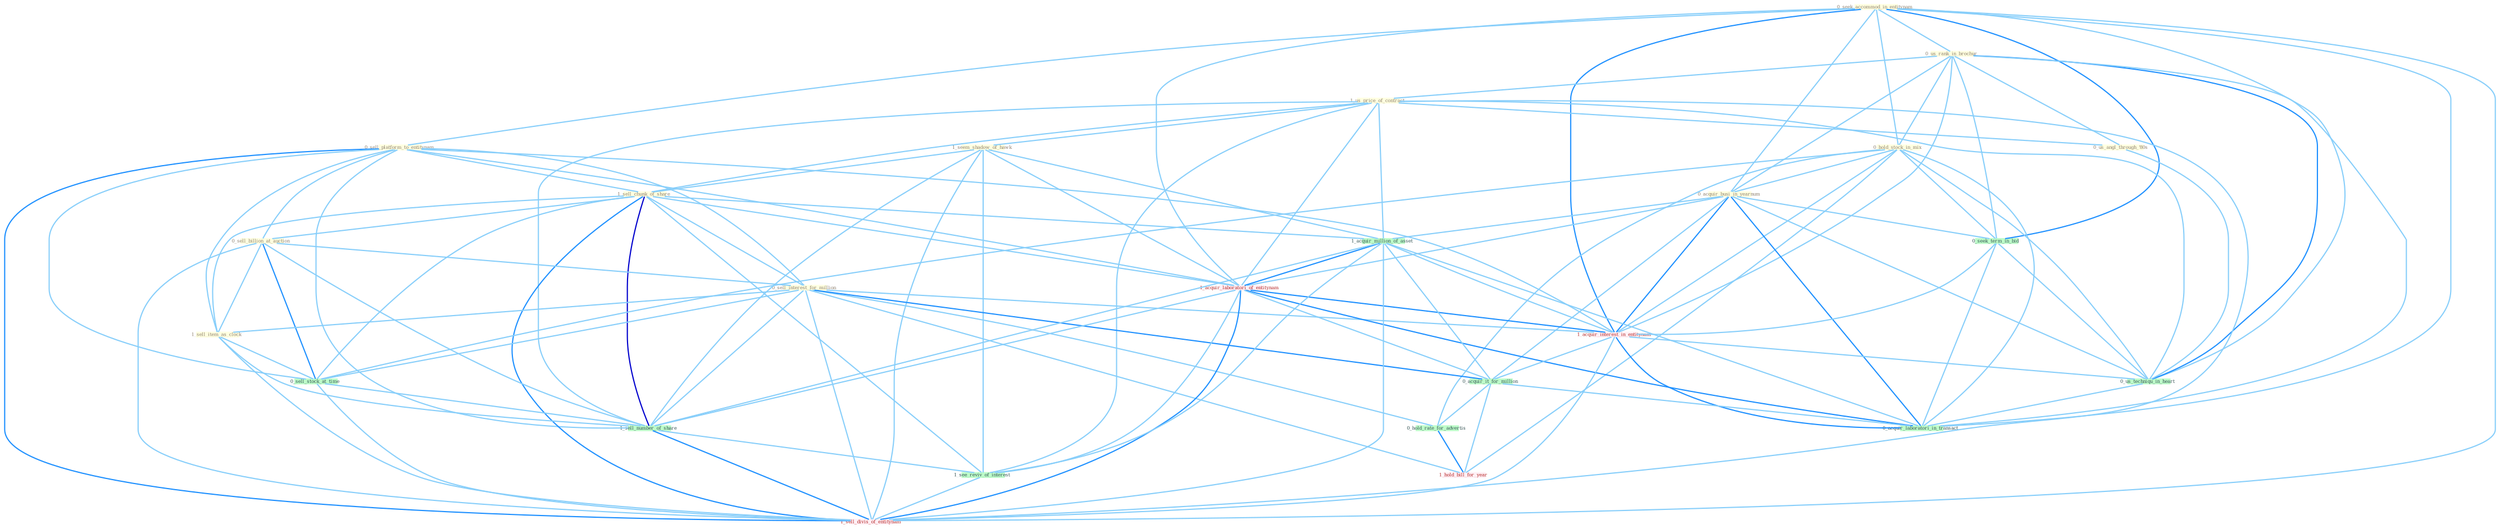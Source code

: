 Graph G{ 
    node
    [shape=polygon,style=filled,width=.5,height=.06,color="#BDFCC9",fixedsize=true,fontsize=4,
    fontcolor="#2f4f4f"];
    {node
    [color="#ffffe0", fontcolor="#8b7d6b"] "0_seek_accommod_in_entitynam " "0_sell_platform_to_entitynam " "0_us_rank_in_brochur " "1_us_price_of_contract " "1_seem_shadow_of_hawk " "1_sell_chunk_of_share " "0_sell_billion_at_auction " "0_us_angl_through_'80s " "0_hold_stock_in_mix " "0_sell_interest_for_million " "0_acquir_busi_in_yearnum " "1_sell_item_as_clock "}
{node [color="#fff0f5", fontcolor="#b22222"] "1_acquir_laboratori_of_entitynam " "1_acquir_interest_in_entitynam " "1_hold_bill_for_year " "1_sell_divis_of_entitynam "}
edge [color="#B0E2FF"];

	"0_seek_accommod_in_entitynam " -- "0_sell_platform_to_entitynam " [w="1", color="#87cefa" ];
	"0_seek_accommod_in_entitynam " -- "0_us_rank_in_brochur " [w="1", color="#87cefa" ];
	"0_seek_accommod_in_entitynam " -- "0_hold_stock_in_mix " [w="1", color="#87cefa" ];
	"0_seek_accommod_in_entitynam " -- "0_acquir_busi_in_yearnum " [w="1", color="#87cefa" ];
	"0_seek_accommod_in_entitynam " -- "1_acquir_laboratori_of_entitynam " [w="1", color="#87cefa" ];
	"0_seek_accommod_in_entitynam " -- "0_seek_term_in_bid " [w="2", color="#1e90ff" , len=0.8];
	"0_seek_accommod_in_entitynam " -- "1_acquir_interest_in_entitynam " [w="2", color="#1e90ff" , len=0.8];
	"0_seek_accommod_in_entitynam " -- "0_us_techniqu_in_heart " [w="1", color="#87cefa" ];
	"0_seek_accommod_in_entitynam " -- "0_acquir_laboratori_in_transact " [w="1", color="#87cefa" ];
	"0_seek_accommod_in_entitynam " -- "1_sell_divis_of_entitynam " [w="1", color="#87cefa" ];
	"0_sell_platform_to_entitynam " -- "1_sell_chunk_of_share " [w="1", color="#87cefa" ];
	"0_sell_platform_to_entitynam " -- "0_sell_billion_at_auction " [w="1", color="#87cefa" ];
	"0_sell_platform_to_entitynam " -- "0_sell_interest_for_million " [w="1", color="#87cefa" ];
	"0_sell_platform_to_entitynam " -- "1_sell_item_as_clock " [w="1", color="#87cefa" ];
	"0_sell_platform_to_entitynam " -- "1_acquir_laboratori_of_entitynam " [w="1", color="#87cefa" ];
	"0_sell_platform_to_entitynam " -- "1_acquir_interest_in_entitynam " [w="1", color="#87cefa" ];
	"0_sell_platform_to_entitynam " -- "0_sell_stock_at_time " [w="1", color="#87cefa" ];
	"0_sell_platform_to_entitynam " -- "1_sell_number_of_share " [w="1", color="#87cefa" ];
	"0_sell_platform_to_entitynam " -- "1_sell_divis_of_entitynam " [w="2", color="#1e90ff" , len=0.8];
	"0_us_rank_in_brochur " -- "1_us_price_of_contract " [w="1", color="#87cefa" ];
	"0_us_rank_in_brochur " -- "0_us_angl_through_'80s " [w="1", color="#87cefa" ];
	"0_us_rank_in_brochur " -- "0_hold_stock_in_mix " [w="1", color="#87cefa" ];
	"0_us_rank_in_brochur " -- "0_acquir_busi_in_yearnum " [w="1", color="#87cefa" ];
	"0_us_rank_in_brochur " -- "0_seek_term_in_bid " [w="1", color="#87cefa" ];
	"0_us_rank_in_brochur " -- "1_acquir_interest_in_entitynam " [w="1", color="#87cefa" ];
	"0_us_rank_in_brochur " -- "0_us_techniqu_in_heart " [w="2", color="#1e90ff" , len=0.8];
	"0_us_rank_in_brochur " -- "0_acquir_laboratori_in_transact " [w="1", color="#87cefa" ];
	"1_us_price_of_contract " -- "1_seem_shadow_of_hawk " [w="1", color="#87cefa" ];
	"1_us_price_of_contract " -- "1_sell_chunk_of_share " [w="1", color="#87cefa" ];
	"1_us_price_of_contract " -- "0_us_angl_through_'80s " [w="1", color="#87cefa" ];
	"1_us_price_of_contract " -- "1_acquir_million_of_asset " [w="1", color="#87cefa" ];
	"1_us_price_of_contract " -- "1_acquir_laboratori_of_entitynam " [w="1", color="#87cefa" ];
	"1_us_price_of_contract " -- "0_us_techniqu_in_heart " [w="1", color="#87cefa" ];
	"1_us_price_of_contract " -- "1_sell_number_of_share " [w="1", color="#87cefa" ];
	"1_us_price_of_contract " -- "1_see_reviv_of_interest " [w="1", color="#87cefa" ];
	"1_us_price_of_contract " -- "1_sell_divis_of_entitynam " [w="1", color="#87cefa" ];
	"1_seem_shadow_of_hawk " -- "1_sell_chunk_of_share " [w="1", color="#87cefa" ];
	"1_seem_shadow_of_hawk " -- "1_acquir_million_of_asset " [w="1", color="#87cefa" ];
	"1_seem_shadow_of_hawk " -- "1_acquir_laboratori_of_entitynam " [w="1", color="#87cefa" ];
	"1_seem_shadow_of_hawk " -- "1_sell_number_of_share " [w="1", color="#87cefa" ];
	"1_seem_shadow_of_hawk " -- "1_see_reviv_of_interest " [w="1", color="#87cefa" ];
	"1_seem_shadow_of_hawk " -- "1_sell_divis_of_entitynam " [w="1", color="#87cefa" ];
	"1_sell_chunk_of_share " -- "0_sell_billion_at_auction " [w="1", color="#87cefa" ];
	"1_sell_chunk_of_share " -- "0_sell_interest_for_million " [w="1", color="#87cefa" ];
	"1_sell_chunk_of_share " -- "1_sell_item_as_clock " [w="1", color="#87cefa" ];
	"1_sell_chunk_of_share " -- "1_acquir_million_of_asset " [w="1", color="#87cefa" ];
	"1_sell_chunk_of_share " -- "1_acquir_laboratori_of_entitynam " [w="1", color="#87cefa" ];
	"1_sell_chunk_of_share " -- "0_sell_stock_at_time " [w="1", color="#87cefa" ];
	"1_sell_chunk_of_share " -- "1_sell_number_of_share " [w="3", color="#0000cd" , len=0.6];
	"1_sell_chunk_of_share " -- "1_see_reviv_of_interest " [w="1", color="#87cefa" ];
	"1_sell_chunk_of_share " -- "1_sell_divis_of_entitynam " [w="2", color="#1e90ff" , len=0.8];
	"0_sell_billion_at_auction " -- "0_sell_interest_for_million " [w="1", color="#87cefa" ];
	"0_sell_billion_at_auction " -- "1_sell_item_as_clock " [w="1", color="#87cefa" ];
	"0_sell_billion_at_auction " -- "0_sell_stock_at_time " [w="2", color="#1e90ff" , len=0.8];
	"0_sell_billion_at_auction " -- "1_sell_number_of_share " [w="1", color="#87cefa" ];
	"0_sell_billion_at_auction " -- "1_sell_divis_of_entitynam " [w="1", color="#87cefa" ];
	"0_us_angl_through_'80s " -- "0_us_techniqu_in_heart " [w="1", color="#87cefa" ];
	"0_hold_stock_in_mix " -- "0_acquir_busi_in_yearnum " [w="1", color="#87cefa" ];
	"0_hold_stock_in_mix " -- "0_seek_term_in_bid " [w="1", color="#87cefa" ];
	"0_hold_stock_in_mix " -- "1_acquir_interest_in_entitynam " [w="1", color="#87cefa" ];
	"0_hold_stock_in_mix " -- "0_us_techniqu_in_heart " [w="1", color="#87cefa" ];
	"0_hold_stock_in_mix " -- "0_hold_rate_for_advertis " [w="1", color="#87cefa" ];
	"0_hold_stock_in_mix " -- "0_acquir_laboratori_in_transact " [w="1", color="#87cefa" ];
	"0_hold_stock_in_mix " -- "0_sell_stock_at_time " [w="1", color="#87cefa" ];
	"0_hold_stock_in_mix " -- "1_hold_bill_for_year " [w="1", color="#87cefa" ];
	"0_sell_interest_for_million " -- "1_sell_item_as_clock " [w="1", color="#87cefa" ];
	"0_sell_interest_for_million " -- "1_acquir_interest_in_entitynam " [w="1", color="#87cefa" ];
	"0_sell_interest_for_million " -- "0_acquir_it_for_million " [w="2", color="#1e90ff" , len=0.8];
	"0_sell_interest_for_million " -- "0_hold_rate_for_advertis " [w="1", color="#87cefa" ];
	"0_sell_interest_for_million " -- "0_sell_stock_at_time " [w="1", color="#87cefa" ];
	"0_sell_interest_for_million " -- "1_sell_number_of_share " [w="1", color="#87cefa" ];
	"0_sell_interest_for_million " -- "1_hold_bill_for_year " [w="1", color="#87cefa" ];
	"0_sell_interest_for_million " -- "1_sell_divis_of_entitynam " [w="1", color="#87cefa" ];
	"0_acquir_busi_in_yearnum " -- "1_acquir_million_of_asset " [w="1", color="#87cefa" ];
	"0_acquir_busi_in_yearnum " -- "1_acquir_laboratori_of_entitynam " [w="1", color="#87cefa" ];
	"0_acquir_busi_in_yearnum " -- "0_seek_term_in_bid " [w="1", color="#87cefa" ];
	"0_acquir_busi_in_yearnum " -- "1_acquir_interest_in_entitynam " [w="2", color="#1e90ff" , len=0.8];
	"0_acquir_busi_in_yearnum " -- "0_us_techniqu_in_heart " [w="1", color="#87cefa" ];
	"0_acquir_busi_in_yearnum " -- "0_acquir_it_for_million " [w="1", color="#87cefa" ];
	"0_acquir_busi_in_yearnum " -- "0_acquir_laboratori_in_transact " [w="2", color="#1e90ff" , len=0.8];
	"1_sell_item_as_clock " -- "0_sell_stock_at_time " [w="1", color="#87cefa" ];
	"1_sell_item_as_clock " -- "1_sell_number_of_share " [w="1", color="#87cefa" ];
	"1_sell_item_as_clock " -- "1_sell_divis_of_entitynam " [w="1", color="#87cefa" ];
	"1_acquir_million_of_asset " -- "1_acquir_laboratori_of_entitynam " [w="2", color="#1e90ff" , len=0.8];
	"1_acquir_million_of_asset " -- "1_acquir_interest_in_entitynam " [w="1", color="#87cefa" ];
	"1_acquir_million_of_asset " -- "0_acquir_it_for_million " [w="1", color="#87cefa" ];
	"1_acquir_million_of_asset " -- "0_acquir_laboratori_in_transact " [w="1", color="#87cefa" ];
	"1_acquir_million_of_asset " -- "1_sell_number_of_share " [w="1", color="#87cefa" ];
	"1_acquir_million_of_asset " -- "1_see_reviv_of_interest " [w="1", color="#87cefa" ];
	"1_acquir_million_of_asset " -- "1_sell_divis_of_entitynam " [w="1", color="#87cefa" ];
	"1_acquir_laboratori_of_entitynam " -- "1_acquir_interest_in_entitynam " [w="2", color="#1e90ff" , len=0.8];
	"1_acquir_laboratori_of_entitynam " -- "0_acquir_it_for_million " [w="1", color="#87cefa" ];
	"1_acquir_laboratori_of_entitynam " -- "0_acquir_laboratori_in_transact " [w="2", color="#1e90ff" , len=0.8];
	"1_acquir_laboratori_of_entitynam " -- "1_sell_number_of_share " [w="1", color="#87cefa" ];
	"1_acquir_laboratori_of_entitynam " -- "1_see_reviv_of_interest " [w="1", color="#87cefa" ];
	"1_acquir_laboratori_of_entitynam " -- "1_sell_divis_of_entitynam " [w="2", color="#1e90ff" , len=0.8];
	"0_seek_term_in_bid " -- "1_acquir_interest_in_entitynam " [w="1", color="#87cefa" ];
	"0_seek_term_in_bid " -- "0_us_techniqu_in_heart " [w="1", color="#87cefa" ];
	"0_seek_term_in_bid " -- "0_acquir_laboratori_in_transact " [w="1", color="#87cefa" ];
	"1_acquir_interest_in_entitynam " -- "0_us_techniqu_in_heart " [w="1", color="#87cefa" ];
	"1_acquir_interest_in_entitynam " -- "0_acquir_it_for_million " [w="1", color="#87cefa" ];
	"1_acquir_interest_in_entitynam " -- "0_acquir_laboratori_in_transact " [w="2", color="#1e90ff" , len=0.8];
	"1_acquir_interest_in_entitynam " -- "1_sell_divis_of_entitynam " [w="1", color="#87cefa" ];
	"0_us_techniqu_in_heart " -- "0_acquir_laboratori_in_transact " [w="1", color="#87cefa" ];
	"0_acquir_it_for_million " -- "0_hold_rate_for_advertis " [w="1", color="#87cefa" ];
	"0_acquir_it_for_million " -- "0_acquir_laboratori_in_transact " [w="1", color="#87cefa" ];
	"0_acquir_it_for_million " -- "1_hold_bill_for_year " [w="1", color="#87cefa" ];
	"0_hold_rate_for_advertis " -- "1_hold_bill_for_year " [w="2", color="#1e90ff" , len=0.8];
	"0_sell_stock_at_time " -- "1_sell_number_of_share " [w="1", color="#87cefa" ];
	"0_sell_stock_at_time " -- "1_sell_divis_of_entitynam " [w="1", color="#87cefa" ];
	"1_sell_number_of_share " -- "1_see_reviv_of_interest " [w="1", color="#87cefa" ];
	"1_sell_number_of_share " -- "1_sell_divis_of_entitynam " [w="2", color="#1e90ff" , len=0.8];
	"1_see_reviv_of_interest " -- "1_sell_divis_of_entitynam " [w="1", color="#87cefa" ];
}